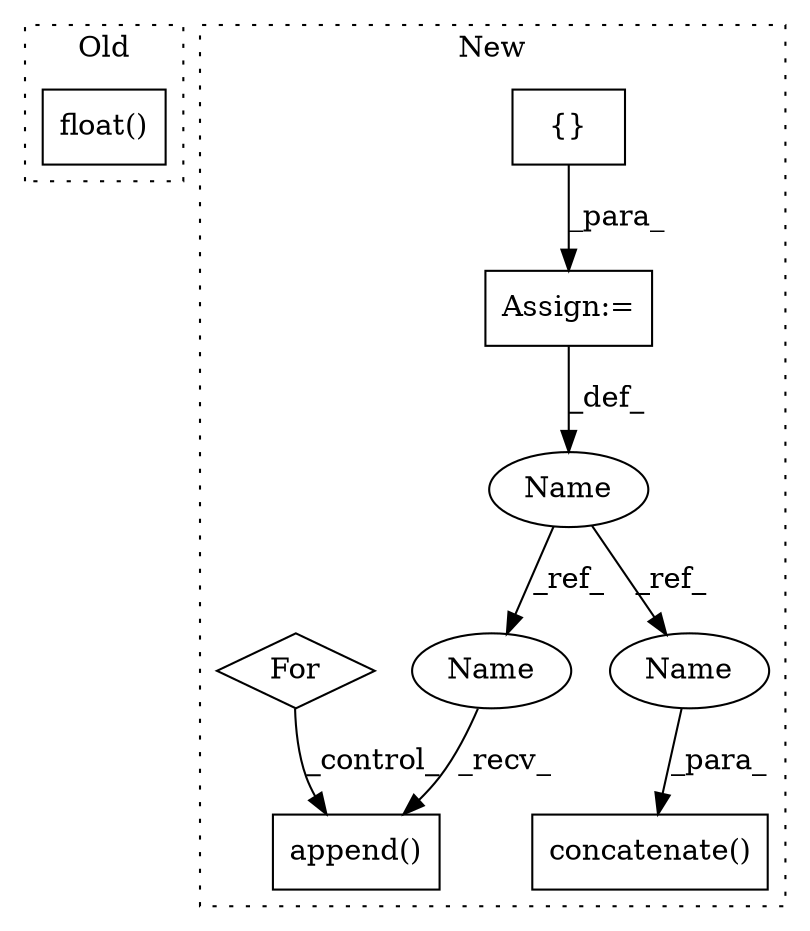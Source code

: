 digraph G {
subgraph cluster0 {
1 [label="float()" a="75" s="3537" l="28" shape="box"];
label = "Old";
style="dotted";
}
subgraph cluster1 {
2 [label="concatenate()" a="75" s="3155,3177" l="15,9" shape="box"];
3 [label="{}" a="59" s="2988,2988" l="2,1" shape="box"];
4 [label="append()" a="75" s="3056,3127" l="15,1" shape="box"];
5 [label="Assign:=" a="68" s="2985" l="3" shape="box"];
6 [label="Name" a="87" s="2978" l="7" shape="ellipse"];
7 [label="For" a="107" s="3007,3034" l="4,22" shape="diamond"];
8 [label="Name" a="87" s="3056" l="7" shape="ellipse"];
9 [label="Name" a="87" s="3170" l="7" shape="ellipse"];
label = "New";
style="dotted";
}
3 -> 5 [label="_para_"];
5 -> 6 [label="_def_"];
6 -> 9 [label="_ref_"];
6 -> 8 [label="_ref_"];
7 -> 4 [label="_control_"];
8 -> 4 [label="_recv_"];
9 -> 2 [label="_para_"];
}